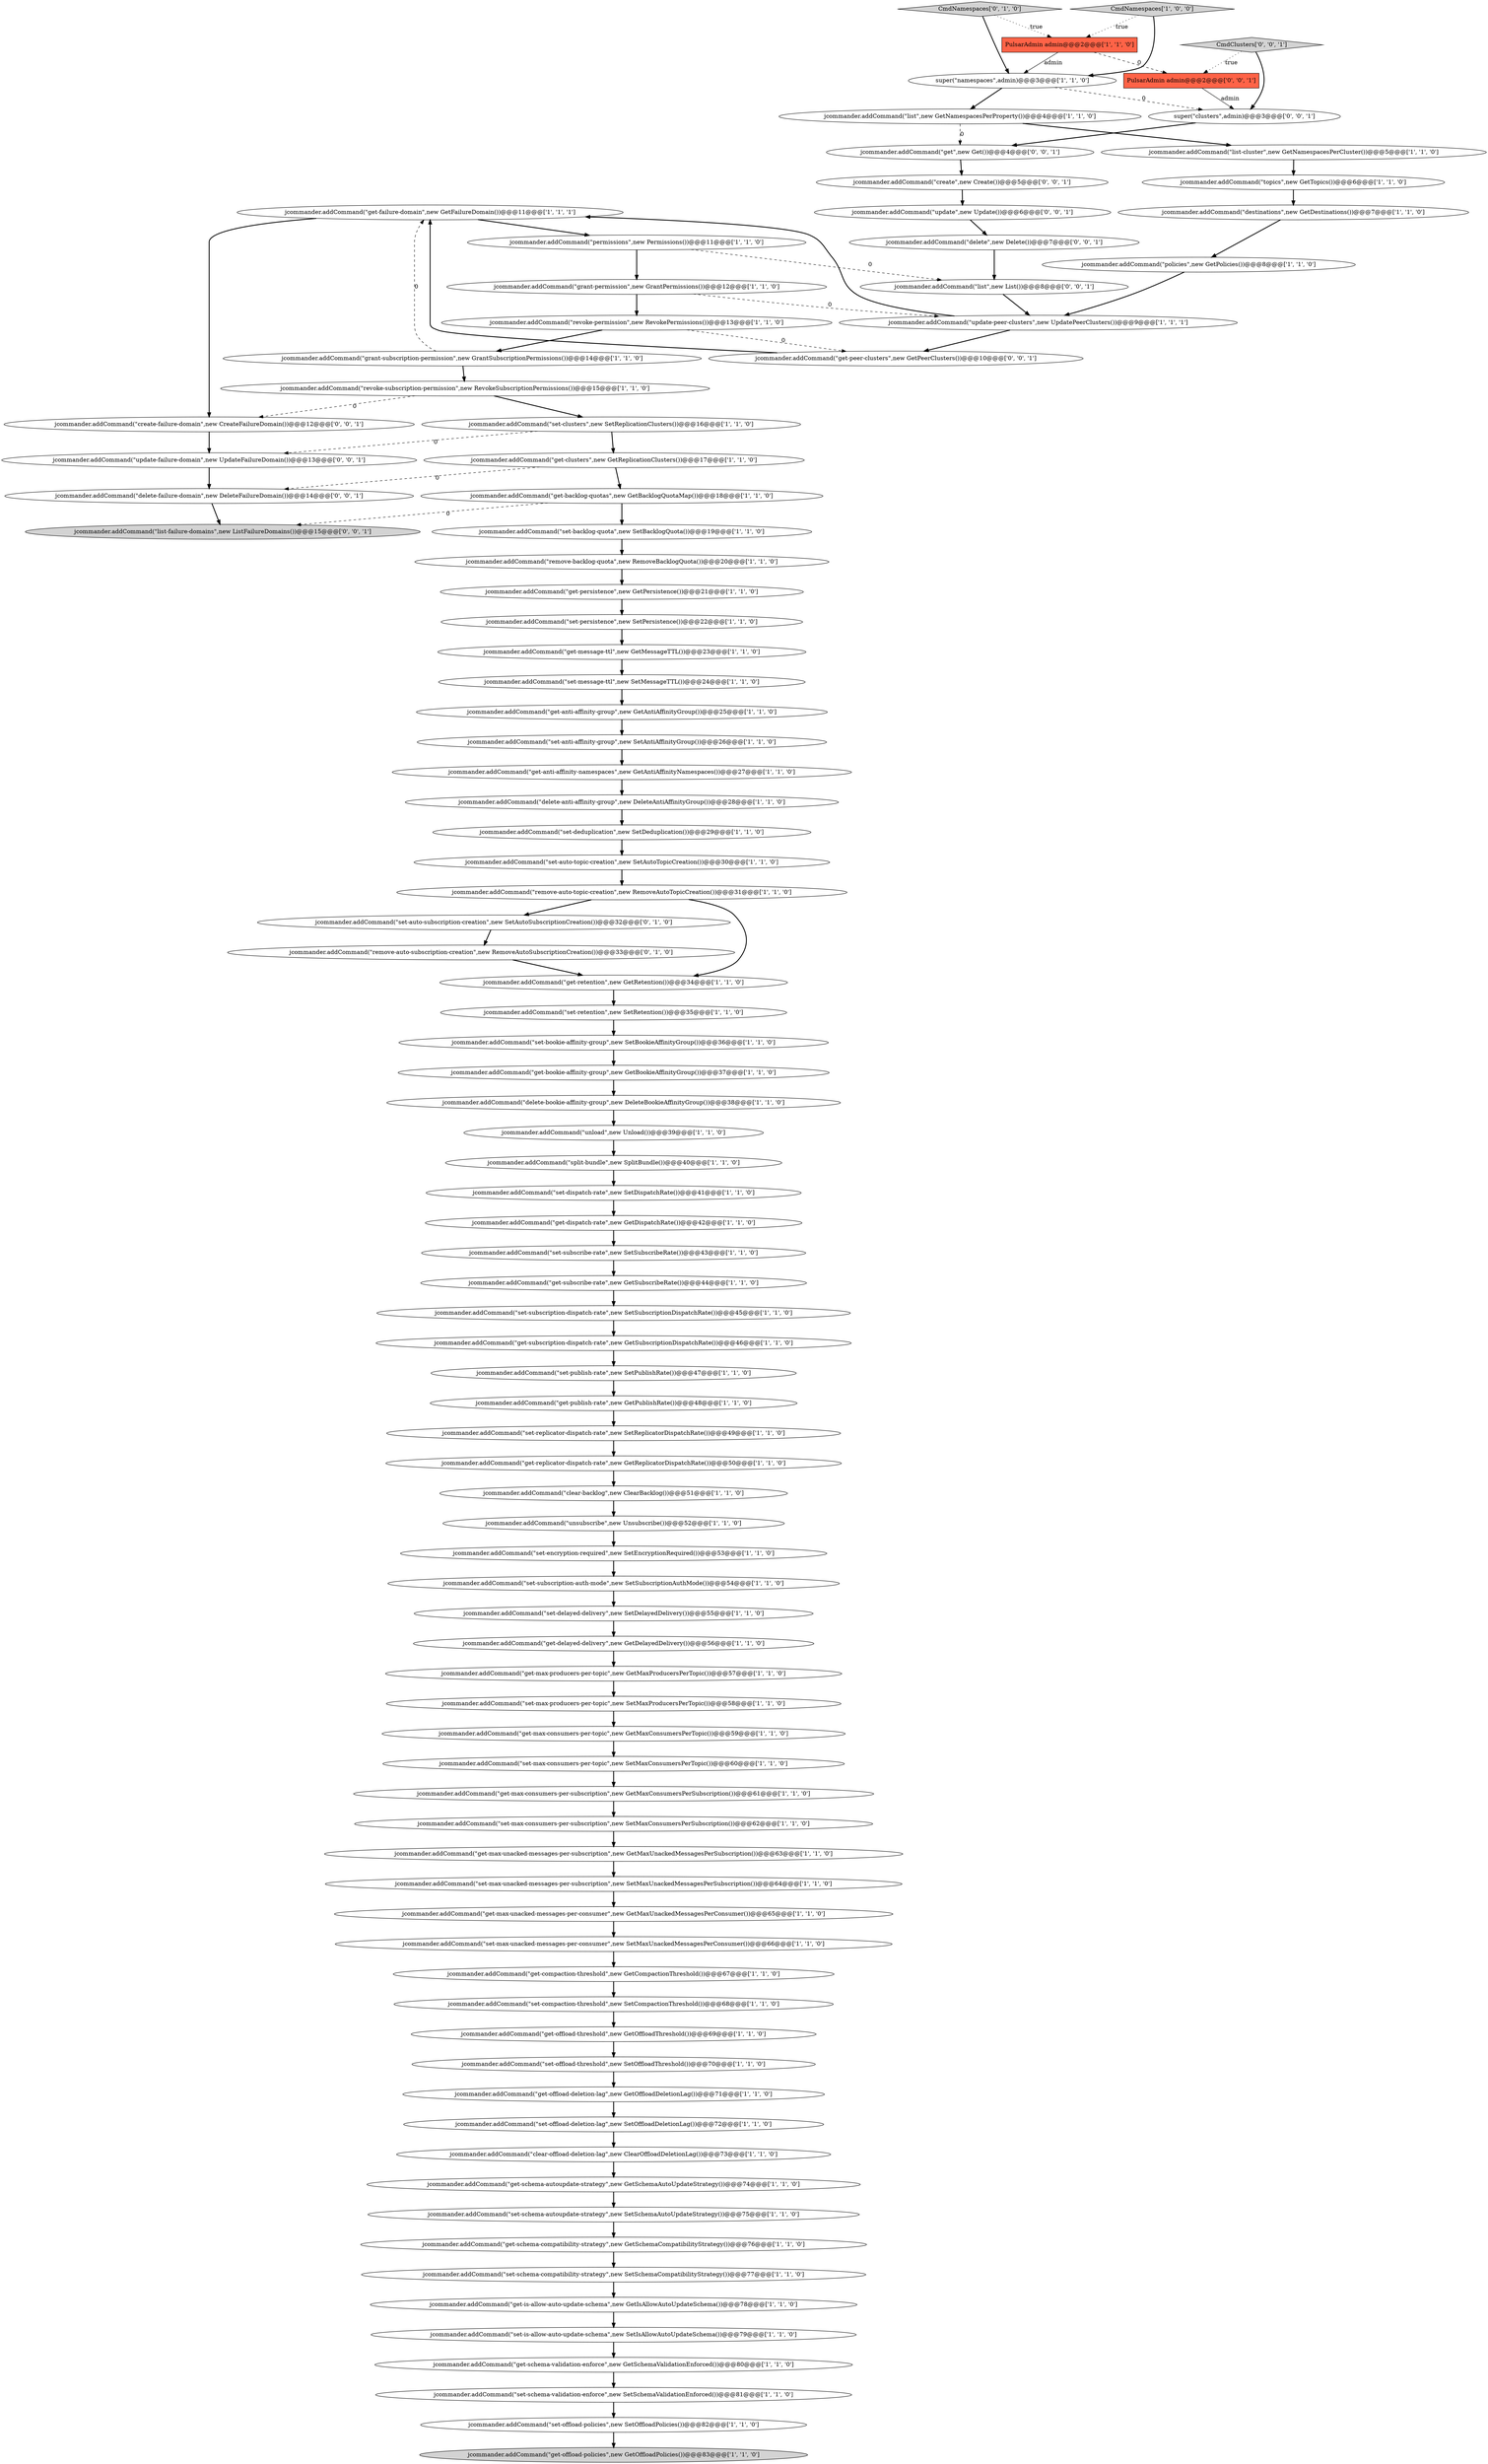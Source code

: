 digraph {
63 [style = filled, label = "jcommander.addCommand(\"revoke-subscription-permission\",new RevokeSubscriptionPermissions())@@@15@@@['1', '1', '0']", fillcolor = white, shape = ellipse image = "AAA0AAABBB1BBB"];
56 [style = filled, label = "jcommander.addCommand(\"set-dispatch-rate\",new SetDispatchRate())@@@41@@@['1', '1', '0']", fillcolor = white, shape = ellipse image = "AAA0AAABBB1BBB"];
85 [style = filled, label = "jcommander.addCommand(\"list-failure-domains\",new ListFailureDomains())@@@15@@@['0', '0', '1']", fillcolor = lightgray, shape = ellipse image = "AAA0AAABBB3BBB"];
80 [style = filled, label = "jcommander.addCommand(\"get-schema-compatibility-strategy\",new GetSchemaCompatibilityStrategy())@@@76@@@['1', '1', '0']", fillcolor = white, shape = ellipse image = "AAA0AAABBB1BBB"];
93 [style = filled, label = "PulsarAdmin admin@@@2@@@['0', '0', '1']", fillcolor = tomato, shape = box image = "AAA0AAABBB3BBB"];
89 [style = filled, label = "jcommander.addCommand(\"create\",new Create())@@@5@@@['0', '0', '1']", fillcolor = white, shape = ellipse image = "AAA0AAABBB3BBB"];
44 [style = filled, label = "jcommander.addCommand(\"get-message-ttl\",new GetMessageTTL())@@@23@@@['1', '1', '0']", fillcolor = white, shape = ellipse image = "AAA0AAABBB1BBB"];
94 [style = filled, label = "jcommander.addCommand(\"get\",new Get())@@@4@@@['0', '0', '1']", fillcolor = white, shape = ellipse image = "AAA0AAABBB3BBB"];
9 [style = filled, label = "jcommander.addCommand(\"clear-offload-deletion-lag\",new ClearOffloadDeletionLag())@@@73@@@['1', '1', '0']", fillcolor = white, shape = ellipse image = "AAA0AAABBB1BBB"];
12 [style = filled, label = "jcommander.addCommand(\"set-auto-topic-creation\",new SetAutoTopicCreation())@@@30@@@['1', '1', '0']", fillcolor = white, shape = ellipse image = "AAA0AAABBB1BBB"];
36 [style = filled, label = "jcommander.addCommand(\"get-compaction-threshold\",new GetCompactionThreshold())@@@67@@@['1', '1', '0']", fillcolor = white, shape = ellipse image = "AAA0AAABBB1BBB"];
51 [style = filled, label = "jcommander.addCommand(\"permissions\",new Permissions())@@@11@@@['1', '1', '0']", fillcolor = white, shape = ellipse image = "AAA0AAABBB1BBB"];
17 [style = filled, label = "jcommander.addCommand(\"set-offload-deletion-lag\",new SetOffloadDeletionLag())@@@72@@@['1', '1', '0']", fillcolor = white, shape = ellipse image = "AAA0AAABBB1BBB"];
82 [style = filled, label = "jcommander.addCommand(\"set-auto-subscription-creation\",new SetAutoSubscriptionCreation())@@@32@@@['0', '1', '0']", fillcolor = white, shape = ellipse image = "AAA1AAABBB2BBB"];
40 [style = filled, label = "jcommander.addCommand(\"set-clusters\",new SetReplicationClusters())@@@16@@@['1', '1', '0']", fillcolor = white, shape = ellipse image = "AAA0AAABBB1BBB"];
3 [style = filled, label = "jcommander.addCommand(\"delete-anti-affinity-group\",new DeleteAntiAffinityGroup())@@@28@@@['1', '1', '0']", fillcolor = white, shape = ellipse image = "AAA0AAABBB1BBB"];
67 [style = filled, label = "jcommander.addCommand(\"get-anti-affinity-group\",new GetAntiAffinityGroup())@@@25@@@['1', '1', '0']", fillcolor = white, shape = ellipse image = "AAA0AAABBB1BBB"];
81 [style = filled, label = "jcommander.addCommand(\"remove-auto-subscription-creation\",new RemoveAutoSubscriptionCreation())@@@33@@@['0', '1', '0']", fillcolor = white, shape = ellipse image = "AAA1AAABBB2BBB"];
88 [style = filled, label = "CmdClusters['0', '0', '1']", fillcolor = lightgray, shape = diamond image = "AAA0AAABBB3BBB"];
68 [style = filled, label = "jcommander.addCommand(\"set-publish-rate\",new SetPublishRate())@@@47@@@['1', '1', '0']", fillcolor = white, shape = ellipse image = "AAA0AAABBB1BBB"];
95 [style = filled, label = "jcommander.addCommand(\"update-failure-domain\",new UpdateFailureDomain())@@@13@@@['0', '0', '1']", fillcolor = white, shape = ellipse image = "AAA0AAABBB3BBB"];
47 [style = filled, label = "jcommander.addCommand(\"grant-subscription-permission\",new GrantSubscriptionPermissions())@@@14@@@['1', '1', '0']", fillcolor = white, shape = ellipse image = "AAA0AAABBB1BBB"];
31 [style = filled, label = "PulsarAdmin admin@@@2@@@['1', '1', '0']", fillcolor = tomato, shape = box image = "AAA0AAABBB1BBB"];
86 [style = filled, label = "jcommander.addCommand(\"update\",new Update())@@@6@@@['0', '0', '1']", fillcolor = white, shape = ellipse image = "AAA0AAABBB3BBB"];
54 [style = filled, label = "jcommander.addCommand(\"get-backlog-quotas\",new GetBacklogQuotaMap())@@@18@@@['1', '1', '0']", fillcolor = white, shape = ellipse image = "AAA0AAABBB1BBB"];
48 [style = filled, label = "jcommander.addCommand(\"set-subscribe-rate\",new SetSubscribeRate())@@@43@@@['1', '1', '0']", fillcolor = white, shape = ellipse image = "AAA0AAABBB1BBB"];
22 [style = filled, label = "jcommander.addCommand(\"get-schema-validation-enforce\",new GetSchemaValidationEnforced())@@@80@@@['1', '1', '0']", fillcolor = white, shape = ellipse image = "AAA0AAABBB1BBB"];
58 [style = filled, label = "jcommander.addCommand(\"get-dispatch-rate\",new GetDispatchRate())@@@42@@@['1', '1', '0']", fillcolor = white, shape = ellipse image = "AAA0AAABBB1BBB"];
28 [style = filled, label = "jcommander.addCommand(\"get-max-unacked-messages-per-subscription\",new GetMaxUnackedMessagesPerSubscription())@@@63@@@['1', '1', '0']", fillcolor = white, shape = ellipse image = "AAA0AAABBB1BBB"];
64 [style = filled, label = "jcommander.addCommand(\"list\",new GetNamespacesPerProperty())@@@4@@@['1', '1', '0']", fillcolor = white, shape = ellipse image = "AAA0AAABBB1BBB"];
65 [style = filled, label = "jcommander.addCommand(\"remove-backlog-quota\",new RemoveBacklogQuota())@@@20@@@['1', '1', '0']", fillcolor = white, shape = ellipse image = "AAA0AAABBB1BBB"];
70 [style = filled, label = "jcommander.addCommand(\"set-replicator-dispatch-rate\",new SetReplicatorDispatchRate())@@@49@@@['1', '1', '0']", fillcolor = white, shape = ellipse image = "AAA0AAABBB1BBB"];
73 [style = filled, label = "jcommander.addCommand(\"policies\",new GetPolicies())@@@8@@@['1', '1', '0']", fillcolor = white, shape = ellipse image = "AAA0AAABBB1BBB"];
77 [style = filled, label = "jcommander.addCommand(\"set-anti-affinity-group\",new SetAntiAffinityGroup())@@@26@@@['1', '1', '0']", fillcolor = white, shape = ellipse image = "AAA0AAABBB1BBB"];
10 [style = filled, label = "jcommander.addCommand(\"get-max-consumers-per-subscription\",new GetMaxConsumersPerSubscription())@@@61@@@['1', '1', '0']", fillcolor = white, shape = ellipse image = "AAA0AAABBB1BBB"];
60 [style = filled, label = "jcommander.addCommand(\"get-max-consumers-per-topic\",new GetMaxConsumersPerTopic())@@@59@@@['1', '1', '0']", fillcolor = white, shape = ellipse image = "AAA0AAABBB1BBB"];
38 [style = filled, label = "jcommander.addCommand(\"set-compaction-threshold\",new SetCompactionThreshold())@@@68@@@['1', '1', '0']", fillcolor = white, shape = ellipse image = "AAA0AAABBB1BBB"];
59 [style = filled, label = "jcommander.addCommand(\"topics\",new GetTopics())@@@6@@@['1', '1', '0']", fillcolor = white, shape = ellipse image = "AAA0AAABBB1BBB"];
61 [style = filled, label = "jcommander.addCommand(\"set-delayed-delivery\",new SetDelayedDelivery())@@@55@@@['1', '1', '0']", fillcolor = white, shape = ellipse image = "AAA0AAABBB1BBB"];
24 [style = filled, label = "jcommander.addCommand(\"get-max-producers-per-topic\",new GetMaxProducersPerTopic())@@@57@@@['1', '1', '0']", fillcolor = white, shape = ellipse image = "AAA0AAABBB1BBB"];
45 [style = filled, label = "jcommander.addCommand(\"set-offload-threshold\",new SetOffloadThreshold())@@@70@@@['1', '1', '0']", fillcolor = white, shape = ellipse image = "AAA0AAABBB1BBB"];
41 [style = filled, label = "jcommander.addCommand(\"set-schema-autoupdate-strategy\",new SetSchemaAutoUpdateStrategy())@@@75@@@['1', '1', '0']", fillcolor = white, shape = ellipse image = "AAA0AAABBB1BBB"];
5 [style = filled, label = "jcommander.addCommand(\"get-persistence\",new GetPersistence())@@@21@@@['1', '1', '0']", fillcolor = white, shape = ellipse image = "AAA0AAABBB1BBB"];
29 [style = filled, label = "jcommander.addCommand(\"get-subscription-dispatch-rate\",new GetSubscriptionDispatchRate())@@@46@@@['1', '1', '0']", fillcolor = white, shape = ellipse image = "AAA0AAABBB1BBB"];
53 [style = filled, label = "jcommander.addCommand(\"get-delayed-delivery\",new GetDelayedDelivery())@@@56@@@['1', '1', '0']", fillcolor = white, shape = ellipse image = "AAA0AAABBB1BBB"];
7 [style = filled, label = "jcommander.addCommand(\"get-offload-threshold\",new GetOffloadThreshold())@@@69@@@['1', '1', '0']", fillcolor = white, shape = ellipse image = "AAA0AAABBB1BBB"];
34 [style = filled, label = "jcommander.addCommand(\"unsubscribe\",new Unsubscribe())@@@52@@@['1', '1', '0']", fillcolor = white, shape = ellipse image = "AAA0AAABBB1BBB"];
20 [style = filled, label = "jcommander.addCommand(\"clear-backlog\",new ClearBacklog())@@@51@@@['1', '1', '0']", fillcolor = white, shape = ellipse image = "AAA0AAABBB1BBB"];
71 [style = filled, label = "jcommander.addCommand(\"get-retention\",new GetRetention())@@@34@@@['1', '1', '0']", fillcolor = white, shape = ellipse image = "AAA0AAABBB1BBB"];
26 [style = filled, label = "jcommander.addCommand(\"set-subscription-dispatch-rate\",new SetSubscriptionDispatchRate())@@@45@@@['1', '1', '0']", fillcolor = white, shape = ellipse image = "AAA0AAABBB1BBB"];
25 [style = filled, label = "jcommander.addCommand(\"set-bookie-affinity-group\",new SetBookieAffinityGroup())@@@36@@@['1', '1', '0']", fillcolor = white, shape = ellipse image = "AAA0AAABBB1BBB"];
1 [style = filled, label = "jcommander.addCommand(\"revoke-permission\",new RevokePermissions())@@@13@@@['1', '1', '0']", fillcolor = white, shape = ellipse image = "AAA0AAABBB1BBB"];
83 [style = filled, label = "CmdNamespaces['0', '1', '0']", fillcolor = lightgray, shape = diamond image = "AAA0AAABBB2BBB"];
55 [style = filled, label = "jcommander.addCommand(\"get-schema-autoupdate-strategy\",new GetSchemaAutoUpdateStrategy())@@@74@@@['1', '1', '0']", fillcolor = white, shape = ellipse image = "AAA0AAABBB1BBB"];
32 [style = filled, label = "jcommander.addCommand(\"set-deduplication\",new SetDeduplication())@@@29@@@['1', '1', '0']", fillcolor = white, shape = ellipse image = "AAA0AAABBB1BBB"];
43 [style = filled, label = "jcommander.addCommand(\"update-peer-clusters\",new UpdatePeerClusters())@@@9@@@['1', '1', '1']", fillcolor = white, shape = ellipse image = "AAA0AAABBB1BBB"];
6 [style = filled, label = "jcommander.addCommand(\"destinations\",new GetDestinations())@@@7@@@['1', '1', '0']", fillcolor = white, shape = ellipse image = "AAA0AAABBB1BBB"];
18 [style = filled, label = "jcommander.addCommand(\"get-failure-domain\",new GetFailureDomain())@@@11@@@['1', '1', '1']", fillcolor = white, shape = ellipse image = "AAA0AAABBB1BBB"];
49 [style = filled, label = "jcommander.addCommand(\"set-schema-compatibility-strategy\",new SetSchemaCompatibilityStrategy())@@@77@@@['1', '1', '0']", fillcolor = white, shape = ellipse image = "AAA0AAABBB1BBB"];
15 [style = filled, label = "jcommander.addCommand(\"get-publish-rate\",new GetPublishRate())@@@48@@@['1', '1', '0']", fillcolor = white, shape = ellipse image = "AAA0AAABBB1BBB"];
8 [style = filled, label = "jcommander.addCommand(\"set-offload-policies\",new SetOffloadPolicies())@@@82@@@['1', '1', '0']", fillcolor = white, shape = ellipse image = "AAA0AAABBB1BBB"];
39 [style = filled, label = "jcommander.addCommand(\"get-subscribe-rate\",new GetSubscribeRate())@@@44@@@['1', '1', '0']", fillcolor = white, shape = ellipse image = "AAA0AAABBB1BBB"];
23 [style = filled, label = "jcommander.addCommand(\"delete-bookie-affinity-group\",new DeleteBookieAffinityGroup())@@@38@@@['1', '1', '0']", fillcolor = white, shape = ellipse image = "AAA0AAABBB1BBB"];
90 [style = filled, label = "jcommander.addCommand(\"list\",new List())@@@8@@@['0', '0', '1']", fillcolor = white, shape = ellipse image = "AAA0AAABBB3BBB"];
11 [style = filled, label = "jcommander.addCommand(\"get-clusters\",new GetReplicationClusters())@@@17@@@['1', '1', '0']", fillcolor = white, shape = ellipse image = "AAA0AAABBB1BBB"];
87 [style = filled, label = "jcommander.addCommand(\"delete-failure-domain\",new DeleteFailureDomain())@@@14@@@['0', '0', '1']", fillcolor = white, shape = ellipse image = "AAA0AAABBB3BBB"];
46 [style = filled, label = "jcommander.addCommand(\"get-max-unacked-messages-per-consumer\",new GetMaxUnackedMessagesPerConsumer())@@@65@@@['1', '1', '0']", fillcolor = white, shape = ellipse image = "AAA0AAABBB1BBB"];
0 [style = filled, label = "jcommander.addCommand(\"get-bookie-affinity-group\",new GetBookieAffinityGroup())@@@37@@@['1', '1', '0']", fillcolor = white, shape = ellipse image = "AAA0AAABBB1BBB"];
50 [style = filled, label = "jcommander.addCommand(\"set-retention\",new SetRetention())@@@35@@@['1', '1', '0']", fillcolor = white, shape = ellipse image = "AAA0AAABBB1BBB"];
62 [style = filled, label = "jcommander.addCommand(\"set-max-consumers-per-subscription\",new SetMaxConsumersPerSubscription())@@@62@@@['1', '1', '0']", fillcolor = white, shape = ellipse image = "AAA0AAABBB1BBB"];
84 [style = filled, label = "super(\"clusters\",admin)@@@3@@@['0', '0', '1']", fillcolor = white, shape = ellipse image = "AAA0AAABBB3BBB"];
2 [style = filled, label = "jcommander.addCommand(\"get-anti-affinity-namespaces\",new GetAntiAffinityNamespaces())@@@27@@@['1', '1', '0']", fillcolor = white, shape = ellipse image = "AAA0AAABBB1BBB"];
66 [style = filled, label = "jcommander.addCommand(\"grant-permission\",new GrantPermissions())@@@12@@@['1', '1', '0']", fillcolor = white, shape = ellipse image = "AAA0AAABBB1BBB"];
30 [style = filled, label = "jcommander.addCommand(\"set-encryption-required\",new SetEncryptionRequired())@@@53@@@['1', '1', '0']", fillcolor = white, shape = ellipse image = "AAA0AAABBB1BBB"];
27 [style = filled, label = "jcommander.addCommand(\"list-cluster\",new GetNamespacesPerCluster())@@@5@@@['1', '1', '0']", fillcolor = white, shape = ellipse image = "AAA0AAABBB1BBB"];
35 [style = filled, label = "jcommander.addCommand(\"set-backlog-quota\",new SetBacklogQuota())@@@19@@@['1', '1', '0']", fillcolor = white, shape = ellipse image = "AAA0AAABBB1BBB"];
78 [style = filled, label = "jcommander.addCommand(\"get-offload-deletion-lag\",new GetOffloadDeletionLag())@@@71@@@['1', '1', '0']", fillcolor = white, shape = ellipse image = "AAA0AAABBB1BBB"];
4 [style = filled, label = "jcommander.addCommand(\"set-schema-validation-enforce\",new SetSchemaValidationEnforced())@@@81@@@['1', '1', '0']", fillcolor = white, shape = ellipse image = "AAA0AAABBB1BBB"];
57 [style = filled, label = "jcommander.addCommand(\"get-is-allow-auto-update-schema\",new GetIsAllowAutoUpdateSchema())@@@78@@@['1', '1', '0']", fillcolor = white, shape = ellipse image = "AAA0AAABBB1BBB"];
96 [style = filled, label = "jcommander.addCommand(\"delete\",new Delete())@@@7@@@['0', '0', '1']", fillcolor = white, shape = ellipse image = "AAA0AAABBB3BBB"];
19 [style = filled, label = "jcommander.addCommand(\"set-persistence\",new SetPersistence())@@@22@@@['1', '1', '0']", fillcolor = white, shape = ellipse image = "AAA0AAABBB1BBB"];
42 [style = filled, label = "jcommander.addCommand(\"split-bundle\",new SplitBundle())@@@40@@@['1', '1', '0']", fillcolor = white, shape = ellipse image = "AAA0AAABBB1BBB"];
16 [style = filled, label = "jcommander.addCommand(\"set-max-unacked-messages-per-subscription\",new SetMaxUnackedMessagesPerSubscription())@@@64@@@['1', '1', '0']", fillcolor = white, shape = ellipse image = "AAA0AAABBB1BBB"];
21 [style = filled, label = "jcommander.addCommand(\"set-max-consumers-per-topic\",new SetMaxConsumersPerTopic())@@@60@@@['1', '1', '0']", fillcolor = white, shape = ellipse image = "AAA0AAABBB1BBB"];
72 [style = filled, label = "jcommander.addCommand(\"get-replicator-dispatch-rate\",new GetReplicatorDispatchRate())@@@50@@@['1', '1', '0']", fillcolor = white, shape = ellipse image = "AAA0AAABBB1BBB"];
91 [style = filled, label = "jcommander.addCommand(\"create-failure-domain\",new CreateFailureDomain())@@@12@@@['0', '0', '1']", fillcolor = white, shape = ellipse image = "AAA0AAABBB3BBB"];
69 [style = filled, label = "CmdNamespaces['1', '0', '0']", fillcolor = lightgray, shape = diamond image = "AAA0AAABBB1BBB"];
14 [style = filled, label = "jcommander.addCommand(\"remove-auto-topic-creation\",new RemoveAutoTopicCreation())@@@31@@@['1', '1', '0']", fillcolor = white, shape = ellipse image = "AAA0AAABBB1BBB"];
52 [style = filled, label = "jcommander.addCommand(\"set-message-ttl\",new SetMessageTTL())@@@24@@@['1', '1', '0']", fillcolor = white, shape = ellipse image = "AAA0AAABBB1BBB"];
79 [style = filled, label = "jcommander.addCommand(\"unload\",new Unload())@@@39@@@['1', '1', '0']", fillcolor = white, shape = ellipse image = "AAA0AAABBB1BBB"];
92 [style = filled, label = "jcommander.addCommand(\"get-peer-clusters\",new GetPeerClusters())@@@10@@@['0', '0', '1']", fillcolor = white, shape = ellipse image = "AAA0AAABBB3BBB"];
37 [style = filled, label = "jcommander.addCommand(\"set-max-producers-per-topic\",new SetMaxProducersPerTopic())@@@58@@@['1', '1', '0']", fillcolor = white, shape = ellipse image = "AAA0AAABBB1BBB"];
75 [style = filled, label = "jcommander.addCommand(\"set-subscription-auth-mode\",new SetSubscriptionAuthMode())@@@54@@@['1', '1', '0']", fillcolor = white, shape = ellipse image = "AAA0AAABBB1BBB"];
33 [style = filled, label = "jcommander.addCommand(\"get-offload-policies\",new GetOffloadPolicies())@@@83@@@['1', '1', '0']", fillcolor = lightgray, shape = ellipse image = "AAA0AAABBB1BBB"];
74 [style = filled, label = "jcommander.addCommand(\"set-max-unacked-messages-per-consumer\",new SetMaxUnackedMessagesPerConsumer())@@@66@@@['1', '1', '0']", fillcolor = white, shape = ellipse image = "AAA0AAABBB1BBB"];
76 [style = filled, label = "super(\"namespaces\",admin)@@@3@@@['1', '1', '0']", fillcolor = white, shape = ellipse image = "AAA0AAABBB1BBB"];
13 [style = filled, label = "jcommander.addCommand(\"set-is-allow-auto-update-schema\",new SetIsAllowAutoUpdateSchema())@@@79@@@['1', '1', '0']", fillcolor = white, shape = ellipse image = "AAA0AAABBB1BBB"];
28->16 [style = bold, label=""];
76->84 [style = dashed, label="0"];
64->94 [style = dashed, label="0"];
92->18 [style = bold, label=""];
56->58 [style = bold, label=""];
1->47 [style = bold, label=""];
77->2 [style = bold, label=""];
18->51 [style = bold, label=""];
79->42 [style = bold, label=""];
86->96 [style = bold, label=""];
43->92 [style = bold, label=""];
4->8 [style = bold, label=""];
63->91 [style = dashed, label="0"];
46->74 [style = bold, label=""];
0->23 [style = bold, label=""];
47->18 [style = dashed, label="0"];
59->6 [style = bold, label=""];
52->67 [style = bold, label=""];
62->28 [style = bold, label=""];
88->84 [style = bold, label=""];
74->36 [style = bold, label=""];
64->27 [style = bold, label=""];
51->90 [style = dashed, label="0"];
36->38 [style = bold, label=""];
81->71 [style = bold, label=""];
83->76 [style = bold, label=""];
14->71 [style = bold, label=""];
40->11 [style = bold, label=""];
80->49 [style = bold, label=""];
54->85 [style = dashed, label="0"];
9->55 [style = bold, label=""];
24->37 [style = bold, label=""];
89->86 [style = bold, label=""];
30->75 [style = bold, label=""];
35->65 [style = bold, label=""];
29->68 [style = bold, label=""];
14->82 [style = bold, label=""];
65->5 [style = bold, label=""];
31->76 [style = solid, label="admin"];
12->14 [style = bold, label=""];
47->63 [style = bold, label=""];
95->87 [style = bold, label=""];
90->43 [style = bold, label=""];
18->91 [style = bold, label=""];
71->50 [style = bold, label=""];
96->90 [style = bold, label=""];
87->85 [style = bold, label=""];
78->17 [style = bold, label=""];
2->3 [style = bold, label=""];
60->21 [style = bold, label=""];
84->94 [style = bold, label=""];
51->66 [style = bold, label=""];
38->7 [style = bold, label=""];
27->59 [style = bold, label=""];
17->9 [style = bold, label=""];
94->89 [style = bold, label=""];
11->87 [style = dashed, label="0"];
69->31 [style = dotted, label="true"];
6->73 [style = bold, label=""];
43->18 [style = bold, label=""];
76->64 [style = bold, label=""];
58->48 [style = bold, label=""];
34->30 [style = bold, label=""];
53->24 [style = bold, label=""];
88->93 [style = dotted, label="true"];
44->52 [style = bold, label=""];
50->25 [style = bold, label=""];
5->19 [style = bold, label=""];
68->15 [style = bold, label=""];
66->1 [style = bold, label=""];
45->78 [style = bold, label=""];
15->70 [style = bold, label=""];
19->44 [style = bold, label=""];
40->95 [style = dashed, label="0"];
16->46 [style = bold, label=""];
21->10 [style = bold, label=""];
57->13 [style = bold, label=""];
1->92 [style = dashed, label="0"];
31->93 [style = dashed, label="0"];
61->53 [style = bold, label=""];
83->31 [style = dotted, label="true"];
7->45 [style = bold, label=""];
25->0 [style = bold, label=""];
70->72 [style = bold, label=""];
82->81 [style = bold, label=""];
26->29 [style = bold, label=""];
39->26 [style = bold, label=""];
20->34 [style = bold, label=""];
41->80 [style = bold, label=""];
10->62 [style = bold, label=""];
32->12 [style = bold, label=""];
37->60 [style = bold, label=""];
67->77 [style = bold, label=""];
75->61 [style = bold, label=""];
72->20 [style = bold, label=""];
73->43 [style = bold, label=""];
13->22 [style = bold, label=""];
48->39 [style = bold, label=""];
3->32 [style = bold, label=""];
54->35 [style = bold, label=""];
49->57 [style = bold, label=""];
23->79 [style = bold, label=""];
22->4 [style = bold, label=""];
55->41 [style = bold, label=""];
63->40 [style = bold, label=""];
42->56 [style = bold, label=""];
11->54 [style = bold, label=""];
8->33 [style = bold, label=""];
93->84 [style = solid, label="admin"];
66->43 [style = dashed, label="0"];
91->95 [style = bold, label=""];
69->76 [style = bold, label=""];
}

